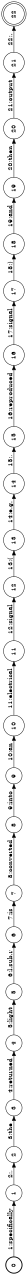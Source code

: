 digraph FST {
rankdir = LR;
size = "8.5,11";
label = "";
center = 1;
orientation = Landscape;
ranksep = "0.4";
nodesep = "0.25";
0 [label = "0", shape = circle, style = bold, fontsize = 14]
	0 -> 1 [label = "1:specifically", fontsize = 14];
1 [label = "1", shape = circle, style = solid, fontsize = 14]
	1 -> 2 [label = "2:,", fontsize = 14];
2 [label = "2", shape = circle, style = solid, fontsize = 14]
	2 -> 3 [label = "3:the", fontsize = 14];
3 [label = "3", shape = circle, style = solid, fontsize = 14]
	3 -> 4 [label = "4:returned", fontsize = 14];
4 [label = "4", shape = circle, style = solid, fontsize = 14]
	4 -> 5 [label = "5:light", fontsize = 14];
5 [label = "5", shape = circle, style = solid, fontsize = 14]
	5 -> 6 [label = "6:l.sub.r", fontsize = 14];
6 [label = "6", shape = circle, style = solid, fontsize = 14]
	6 -> 7 [label = "7:is", fontsize = 14];
7 [label = "7", shape = circle, style = solid, fontsize = 14]
	7 -> 8 [label = "8:converted", fontsize = 14];
8 [label = "8", shape = circle, style = solid, fontsize = 14]
	8 -> 9 [label = "9:into", fontsize = 14];
9 [label = "9", shape = circle, style = solid, fontsize = 14]
	9 -> 10 [label = "10:an", fontsize = 14];
10 [label = "10", shape = circle, style = solid, fontsize = 14]
	10 -> 11 [label = "11:electrical", fontsize = 14];
11 [label = "11", shape = circle, style = solid, fontsize = 14]
	11 -> 12 [label = "12:signal", fontsize = 14];
12 [label = "12", shape = circle, style = solid, fontsize = 14]
	12 -> 13 [label = "13:(", fontsize = 14];
13 [label = "13", shape = circle, style = solid, fontsize = 14]
	13 -> 14 [label = "14:e.g.", fontsize = 14];
14 [label = "14", shape = circle, style = solid, fontsize = 14]
	14 -> 15 [label = "15:,", fontsize = 14];
15 [label = "15", shape = circle, style = solid, fontsize = 14]
	15 -> 16 [label = "16:reproduced", fontsize = 14];
16 [label = "16", shape = circle, style = solid, fontsize = 14]
	16 -> 17 [label = "17:signal", fontsize = 14];
17 [label = "17", shape = circle, style = solid, fontsize = 14]
	17 -> 18 [label = "18:)", fontsize = 14];
18 [label = "18", shape = circle, style = solid, fontsize = 14]
	18 -> 19 [label = "19:and", fontsize = 14];
19 [label = "19", shape = circle, style = solid, fontsize = 14]
	19 -> 20 [label = "20:then", fontsize = 14];
20 [label = "20", shape = circle, style = solid, fontsize = 14]
	20 -> 21 [label = "21:output", fontsize = 14];
21 [label = "21", shape = circle, style = solid, fontsize = 14]
	21 -> 22 [label = "22:.", fontsize = 14];
22 [label = "22", shape = doublecircle, style = solid, fontsize = 14]
}

